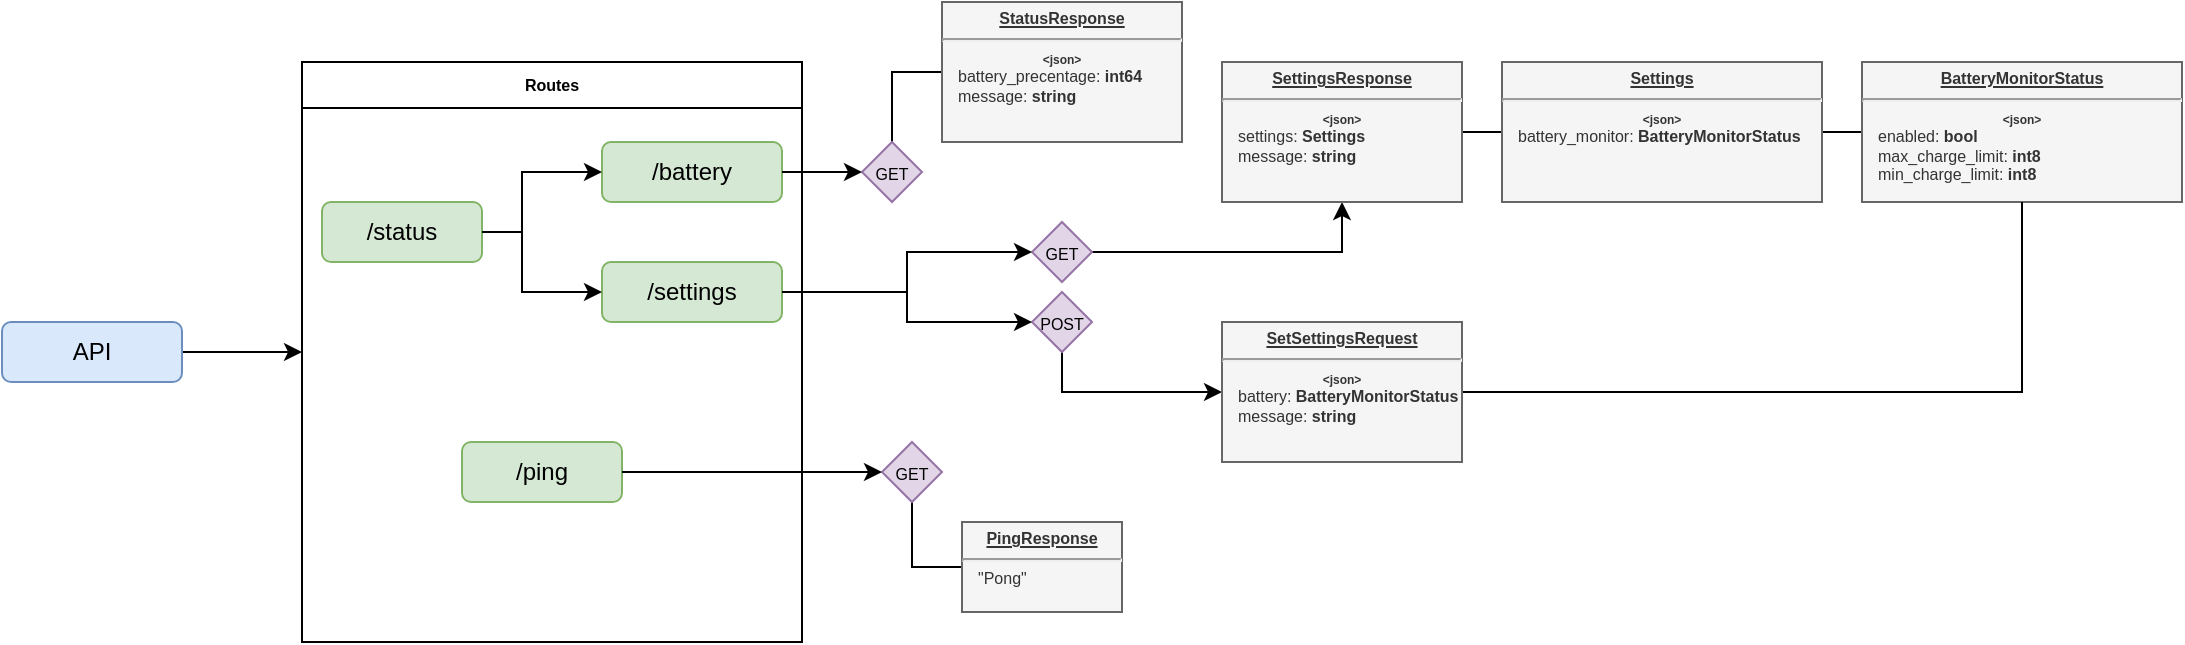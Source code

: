 <mxfile version="20.4.1" type="device"><diagram id="TpWoBPNs0fZaK88dOlvu" name="Page-1"><mxGraphModel dx="1145" dy="638" grid="1" gridSize="10" guides="1" tooltips="1" connect="1" arrows="1" fold="1" page="1" pageScale="1" pageWidth="850" pageHeight="1100" math="0" shadow="0"><root><mxCell id="0"/><mxCell id="1" parent="0"/><mxCell id="evPiBfWjDPf9LsjtE_k2-19" style="edgeStyle=orthogonalEdgeStyle;rounded=0;orthogonalLoop=1;jettySize=auto;html=1;fontSize=8;" parent="1" source="evPiBfWjDPf9LsjtE_k2-1" edge="1"><mxGeometry relative="1" as="geometry"><mxPoint x="200" y="265" as="targetPoint"/></mxGeometry></mxCell><mxCell id="evPiBfWjDPf9LsjtE_k2-1" value="API" style="rounded=1;whiteSpace=wrap;html=1;fillColor=#dae8fc;strokeColor=#6c8ebf;" parent="1" vertex="1"><mxGeometry x="50" y="250" width="90" height="30" as="geometry"/></mxCell><mxCell id="evPiBfWjDPf9LsjtE_k2-16" value="" style="group" parent="1" vertex="1" connectable="0"><mxGeometry x="200" y="120" width="250" height="290" as="geometry"/></mxCell><mxCell id="evPiBfWjDPf9LsjtE_k2-2" value="/status" style="rounded=1;whiteSpace=wrap;html=1;fillColor=#d5e8d4;strokeColor=#82b366;" parent="evPiBfWjDPf9LsjtE_k2-16" vertex="1"><mxGeometry x="10" y="70" width="80" height="30" as="geometry"/></mxCell><mxCell id="evPiBfWjDPf9LsjtE_k2-4" value="/battery" style="rounded=1;whiteSpace=wrap;html=1;fillColor=#d5e8d4;strokeColor=#82b366;" parent="evPiBfWjDPf9LsjtE_k2-16" vertex="1"><mxGeometry x="150" y="40" width="90" height="30" as="geometry"/></mxCell><mxCell id="evPiBfWjDPf9LsjtE_k2-6" style="edgeStyle=orthogonalEdgeStyle;rounded=0;orthogonalLoop=1;jettySize=auto;html=1;entryX=0;entryY=0.5;entryDx=0;entryDy=0;" parent="evPiBfWjDPf9LsjtE_k2-16" source="evPiBfWjDPf9LsjtE_k2-2" target="evPiBfWjDPf9LsjtE_k2-4" edge="1"><mxGeometry relative="1" as="geometry"><Array as="points"><mxPoint x="110" y="85"/><mxPoint x="110" y="55"/></Array></mxGeometry></mxCell><mxCell id="evPiBfWjDPf9LsjtE_k2-5" value="/settings" style="rounded=1;whiteSpace=wrap;html=1;fillColor=#d5e8d4;strokeColor=#82b366;" parent="evPiBfWjDPf9LsjtE_k2-16" vertex="1"><mxGeometry x="150" y="100" width="90" height="30" as="geometry"/></mxCell><mxCell id="evPiBfWjDPf9LsjtE_k2-7" style="edgeStyle=orthogonalEdgeStyle;rounded=0;orthogonalLoop=1;jettySize=auto;html=1;entryX=0;entryY=0.5;entryDx=0;entryDy=0;" parent="evPiBfWjDPf9LsjtE_k2-16" source="evPiBfWjDPf9LsjtE_k2-2" target="evPiBfWjDPf9LsjtE_k2-5" edge="1"><mxGeometry relative="1" as="geometry"><Array as="points"><mxPoint x="110" y="85"/><mxPoint x="110" y="115"/></Array></mxGeometry></mxCell><mxCell id="evPiBfWjDPf9LsjtE_k2-18" value="Routes" style="swimlane;fontSize=8;" parent="evPiBfWjDPf9LsjtE_k2-16" vertex="1"><mxGeometry width="250" height="290" as="geometry"><mxRectangle width="110" height="23" as="alternateBounds"/></mxGeometry></mxCell><mxCell id="evPiBfWjDPf9LsjtE_k2-9" value="/ping" style="rounded=1;whiteSpace=wrap;html=1;fillColor=#d5e8d4;strokeColor=#82b366;" parent="evPiBfWjDPf9LsjtE_k2-18" vertex="1"><mxGeometry x="80" y="190" width="80" height="30" as="geometry"/></mxCell><mxCell id="evPiBfWjDPf9LsjtE_k2-27" style="edgeStyle=orthogonalEdgeStyle;rounded=0;orthogonalLoop=1;jettySize=auto;html=1;entryX=0;entryY=0.5;entryDx=0;entryDy=0;fontSize=8;endArrow=none;endFill=0;exitX=0.5;exitY=1;exitDx=0;exitDy=0;" parent="1" source="evPiBfWjDPf9LsjtE_k2-12" target="evPiBfWjDPf9LsjtE_k2-25" edge="1"><mxGeometry relative="1" as="geometry"/></mxCell><mxCell id="evPiBfWjDPf9LsjtE_k2-12" value="&lt;font style=&quot;font-size: 8px;&quot;&gt;GET&lt;/font&gt;" style="rhombus;whiteSpace=wrap;html=1;fillColor=#e1d5e7;strokeColor=#9673a6;" parent="1" vertex="1"><mxGeometry x="490" y="310" width="30" height="30" as="geometry"/></mxCell><mxCell id="evPiBfWjDPf9LsjtE_k2-13" style="edgeStyle=orthogonalEdgeStyle;rounded=0;orthogonalLoop=1;jettySize=auto;html=1;entryX=0;entryY=0.5;entryDx=0;entryDy=0;fontSize=8;" parent="1" source="evPiBfWjDPf9LsjtE_k2-9" target="evPiBfWjDPf9LsjtE_k2-12" edge="1"><mxGeometry relative="1" as="geometry"/></mxCell><mxCell id="evPiBfWjDPf9LsjtE_k2-25" value="&lt;p style=&quot;margin: 4px 0px 0px; text-decoration: underline; font-size: 8px;&quot;&gt;&lt;b&gt;PingResponse&lt;/b&gt;&lt;/p&gt;&lt;hr style=&quot;font-size: 8px;&quot;&gt;&lt;p style=&quot;text-align: left; margin: 0px 0px 0px 8px; font-size: 8px;&quot;&gt;&quot;Pong&quot;&lt;/p&gt;" style="verticalAlign=top;align=center;overflow=fill;fontSize=8;fontFamily=Helvetica;html=1;fillColor=#f5f5f5;fontColor=#333333;strokeColor=#666666;" parent="1" vertex="1"><mxGeometry x="530" y="350" width="80" height="45" as="geometry"/></mxCell><mxCell id="evPiBfWjDPf9LsjtE_k2-31" style="edgeStyle=orthogonalEdgeStyle;rounded=0;orthogonalLoop=1;jettySize=auto;html=1;entryX=0;entryY=0.5;entryDx=0;entryDy=0;fontSize=6;endArrow=none;endFill=0;exitX=0.5;exitY=0;exitDx=0;exitDy=0;" parent="1" source="evPiBfWjDPf9LsjtE_k2-28" target="evPiBfWjDPf9LsjtE_k2-30" edge="1"><mxGeometry relative="1" as="geometry"/></mxCell><mxCell id="evPiBfWjDPf9LsjtE_k2-28" value="&lt;font style=&quot;font-size: 8px;&quot;&gt;GET&lt;/font&gt;" style="rhombus;whiteSpace=wrap;html=1;fillColor=#e1d5e7;strokeColor=#9673a6;" parent="1" vertex="1"><mxGeometry x="480" y="160" width="30" height="30" as="geometry"/></mxCell><mxCell id="evPiBfWjDPf9LsjtE_k2-29" style="edgeStyle=orthogonalEdgeStyle;rounded=0;orthogonalLoop=1;jettySize=auto;html=1;entryX=0;entryY=0.5;entryDx=0;entryDy=0;fontSize=8;endArrow=classic;endFill=1;" parent="1" source="evPiBfWjDPf9LsjtE_k2-4" target="evPiBfWjDPf9LsjtE_k2-28" edge="1"><mxGeometry relative="1" as="geometry"/></mxCell><mxCell id="evPiBfWjDPf9LsjtE_k2-30" value="&lt;p style=&quot;margin: 4px 0px 0px; text-decoration: underline; font-size: 8px;&quot;&gt;&lt;b&gt;StatusResponse&lt;/b&gt;&lt;/p&gt;&lt;hr style=&quot;font-size: 8px;&quot;&gt;&lt;font style=&quot;font-size: 6px;&quot;&gt;&lt;b&gt;&amp;lt;json&amp;gt;&lt;/b&gt;&lt;/font&gt;&lt;p style=&quot;text-align: left; margin: 0px 0px 0px 8px;&quot;&gt;battery_precentage:&amp;nbsp;&lt;b&gt;int64&lt;/b&gt;&lt;br&gt;&lt;/p&gt;&lt;p style=&quot;text-align: left; margin: 0px 0px 0px 8px;&quot;&gt;message: &lt;b&gt;string&lt;/b&gt;&lt;/p&gt;" style="verticalAlign=top;align=center;overflow=fill;fontSize=8;fontFamily=Helvetica;html=1;fillColor=#f5f5f5;fontColor=#333333;strokeColor=#666666;" parent="1" vertex="1"><mxGeometry x="520" y="90" width="120" height="70" as="geometry"/></mxCell><mxCell id="evPiBfWjDPf9LsjtE_k2-40" style="edgeStyle=orthogonalEdgeStyle;rounded=0;orthogonalLoop=1;jettySize=auto;html=1;entryX=0.5;entryY=1;entryDx=0;entryDy=0;fontSize=6;endArrow=classic;endFill=1;" parent="1" source="evPiBfWjDPf9LsjtE_k2-33" target="evPiBfWjDPf9LsjtE_k2-37" edge="1"><mxGeometry relative="1" as="geometry"/></mxCell><mxCell id="evPiBfWjDPf9LsjtE_k2-33" value="&lt;font style=&quot;font-size: 8px;&quot;&gt;GET&lt;/font&gt;" style="rhombus;whiteSpace=wrap;html=1;fillColor=#e1d5e7;strokeColor=#9673a6;" parent="1" vertex="1"><mxGeometry x="565" y="200" width="30" height="30" as="geometry"/></mxCell><mxCell id="evPiBfWjDPf9LsjtE_k2-46" style="edgeStyle=orthogonalEdgeStyle;rounded=0;orthogonalLoop=1;jettySize=auto;html=1;fontSize=6;endArrow=classic;endFill=1;exitX=0.5;exitY=1;exitDx=0;exitDy=0;" parent="1" source="evPiBfWjDPf9LsjtE_k2-34" target="evPiBfWjDPf9LsjtE_k2-44" edge="1"><mxGeometry relative="1" as="geometry"/></mxCell><mxCell id="evPiBfWjDPf9LsjtE_k2-34" value="&lt;font style=&quot;font-size: 8px;&quot;&gt;POST&lt;/font&gt;" style="rhombus;whiteSpace=wrap;html=1;fillColor=#e1d5e7;strokeColor=#9673a6;" parent="1" vertex="1"><mxGeometry x="565" y="235" width="30" height="30" as="geometry"/></mxCell><mxCell id="evPiBfWjDPf9LsjtE_k2-35" style="edgeStyle=orthogonalEdgeStyle;rounded=0;orthogonalLoop=1;jettySize=auto;html=1;entryX=0;entryY=0.5;entryDx=0;entryDy=0;fontSize=6;endArrow=classic;endFill=1;" parent="1" source="evPiBfWjDPf9LsjtE_k2-5" target="evPiBfWjDPf9LsjtE_k2-33" edge="1"><mxGeometry relative="1" as="geometry"/></mxCell><mxCell id="evPiBfWjDPf9LsjtE_k2-36" style="edgeStyle=orthogonalEdgeStyle;rounded=0;orthogonalLoop=1;jettySize=auto;html=1;entryX=0;entryY=0.5;entryDx=0;entryDy=0;fontSize=6;endArrow=classic;endFill=1;" parent="1" source="evPiBfWjDPf9LsjtE_k2-5" target="evPiBfWjDPf9LsjtE_k2-34" edge="1"><mxGeometry relative="1" as="geometry"/></mxCell><mxCell id="evPiBfWjDPf9LsjtE_k2-41" style="edgeStyle=orthogonalEdgeStyle;rounded=0;orthogonalLoop=1;jettySize=auto;html=1;entryX=0;entryY=0.5;entryDx=0;entryDy=0;fontSize=6;endArrow=none;endFill=0;" parent="1" source="evPiBfWjDPf9LsjtE_k2-37" target="evPiBfWjDPf9LsjtE_k2-38" edge="1"><mxGeometry relative="1" as="geometry"/></mxCell><mxCell id="evPiBfWjDPf9LsjtE_k2-37" value="&lt;p style=&quot;margin: 4px 0px 0px; text-decoration: underline; font-size: 8px;&quot;&gt;&lt;b&gt;SettingsResponse&lt;/b&gt;&lt;/p&gt;&lt;hr style=&quot;font-size: 8px;&quot;&gt;&lt;font style=&quot;font-size: 6px;&quot;&gt;&lt;b&gt;&amp;lt;json&amp;gt;&lt;/b&gt;&lt;/font&gt;&lt;p style=&quot;text-align: left; margin: 0px 0px 0px 8px;&quot;&gt;settings:&amp;nbsp;&lt;b&gt;Settings&lt;/b&gt;&lt;br&gt;&lt;/p&gt;&lt;p style=&quot;text-align: left; margin: 0px 0px 0px 8px;&quot;&gt;message: &lt;b&gt;string&lt;/b&gt;&lt;/p&gt;" style="verticalAlign=top;align=center;overflow=fill;fontSize=8;fontFamily=Helvetica;html=1;fillColor=#f5f5f5;fontColor=#333333;strokeColor=#666666;" parent="1" vertex="1"><mxGeometry x="660" y="120" width="120" height="70" as="geometry"/></mxCell><mxCell id="evPiBfWjDPf9LsjtE_k2-43" style="edgeStyle=orthogonalEdgeStyle;rounded=0;orthogonalLoop=1;jettySize=auto;html=1;entryX=0;entryY=0.5;entryDx=0;entryDy=0;fontSize=6;endArrow=none;endFill=0;" parent="1" source="evPiBfWjDPf9LsjtE_k2-38" target="evPiBfWjDPf9LsjtE_k2-42" edge="1"><mxGeometry relative="1" as="geometry"/></mxCell><mxCell id="evPiBfWjDPf9LsjtE_k2-38" value="&lt;p style=&quot;margin: 4px 0px 0px; text-decoration: underline; font-size: 8px;&quot;&gt;&lt;b&gt;Settings&lt;/b&gt;&lt;/p&gt;&lt;hr style=&quot;font-size: 8px;&quot;&gt;&lt;font style=&quot;font-size: 6px;&quot;&gt;&lt;b&gt;&amp;lt;json&amp;gt;&lt;/b&gt;&lt;/font&gt;&lt;p style=&quot;text-align: left; margin: 0px 0px 0px 8px;&quot;&gt;battery_monitor:&amp;nbsp;&lt;b&gt;BatteryMonitorStatus&lt;/b&gt;&lt;br&gt;&lt;/p&gt;&lt;p style=&quot;text-align: left; margin: 0px 0px 0px 8px;&quot;&gt;&lt;br&gt;&lt;/p&gt;" style="verticalAlign=top;align=center;overflow=fill;fontSize=8;fontFamily=Helvetica;html=1;fillColor=#f5f5f5;fontColor=#333333;strokeColor=#666666;" parent="1" vertex="1"><mxGeometry x="800" y="120" width="160" height="70" as="geometry"/></mxCell><mxCell id="evPiBfWjDPf9LsjtE_k2-42" value="&lt;p style=&quot;margin: 4px 0px 0px;&quot;&gt;&lt;b&gt;&lt;u&gt;BatteryMonitorStatus&lt;/u&gt;&lt;/b&gt;&lt;br&gt;&lt;/p&gt;&lt;hr style=&quot;font-size: 8px;&quot;&gt;&lt;font style=&quot;font-size: 6px;&quot;&gt;&lt;b&gt;&amp;lt;json&amp;gt;&lt;/b&gt;&lt;/font&gt;&lt;p style=&quot;text-align: left; margin: 0px 0px 0px 8px;&quot;&gt;enabled:&amp;nbsp;&lt;b&gt;bool&lt;/b&gt;&lt;br&gt;&lt;/p&gt;&lt;p style=&quot;text-align: left; margin: 0px 0px 0px 8px;&quot;&gt;max_charge_limit: &lt;b&gt;int8&lt;/b&gt;&lt;/p&gt;&lt;p style=&quot;text-align: left; margin: 0px 0px 0px 8px;&quot;&gt;min_charge_limit: &lt;b&gt;int8&lt;/b&gt;&lt;br&gt;&lt;/p&gt;&lt;p style=&quot;text-align: left; margin: 0px 0px 0px 8px;&quot;&gt;&lt;br&gt;&lt;/p&gt;" style="verticalAlign=top;align=center;overflow=fill;fontSize=8;fontFamily=Helvetica;html=1;fillColor=#f5f5f5;fontColor=#333333;strokeColor=#666666;" parent="1" vertex="1"><mxGeometry x="980" y="120" width="160" height="70" as="geometry"/></mxCell><mxCell id="evPiBfWjDPf9LsjtE_k2-45" style="edgeStyle=orthogonalEdgeStyle;rounded=0;orthogonalLoop=1;jettySize=auto;html=1;entryX=0.5;entryY=1;entryDx=0;entryDy=0;fontSize=6;endArrow=none;endFill=0;" parent="1" source="evPiBfWjDPf9LsjtE_k2-44" target="evPiBfWjDPf9LsjtE_k2-42" edge="1"><mxGeometry relative="1" as="geometry"/></mxCell><mxCell id="evPiBfWjDPf9LsjtE_k2-44" value="&lt;p style=&quot;margin: 4px 0px 0px;&quot;&gt;&lt;b&gt;&lt;u&gt;SetSettingsRequest&lt;/u&gt;&lt;/b&gt;&lt;br&gt;&lt;/p&gt;&lt;hr style=&quot;font-size: 8px;&quot;&gt;&lt;font style=&quot;font-size: 6px;&quot;&gt;&lt;b&gt;&amp;lt;json&amp;gt;&lt;/b&gt;&lt;/font&gt;&lt;p style=&quot;text-align: left; margin: 0px 0px 0px 8px;&quot;&gt;battery:&amp;nbsp;&lt;b&gt;BatteryMonitorStatus&lt;/b&gt;&lt;br&gt;&lt;/p&gt;&lt;p style=&quot;text-align: left; margin: 0px 0px 0px 8px;&quot;&gt;message: &lt;b&gt;string&lt;/b&gt;&lt;/p&gt;" style="verticalAlign=top;align=center;overflow=fill;fontSize=8;fontFamily=Helvetica;html=1;fillColor=#f5f5f5;fontColor=#333333;strokeColor=#666666;" parent="1" vertex="1"><mxGeometry x="660" y="250" width="120" height="70" as="geometry"/></mxCell></root></mxGraphModel></diagram></mxfile>
